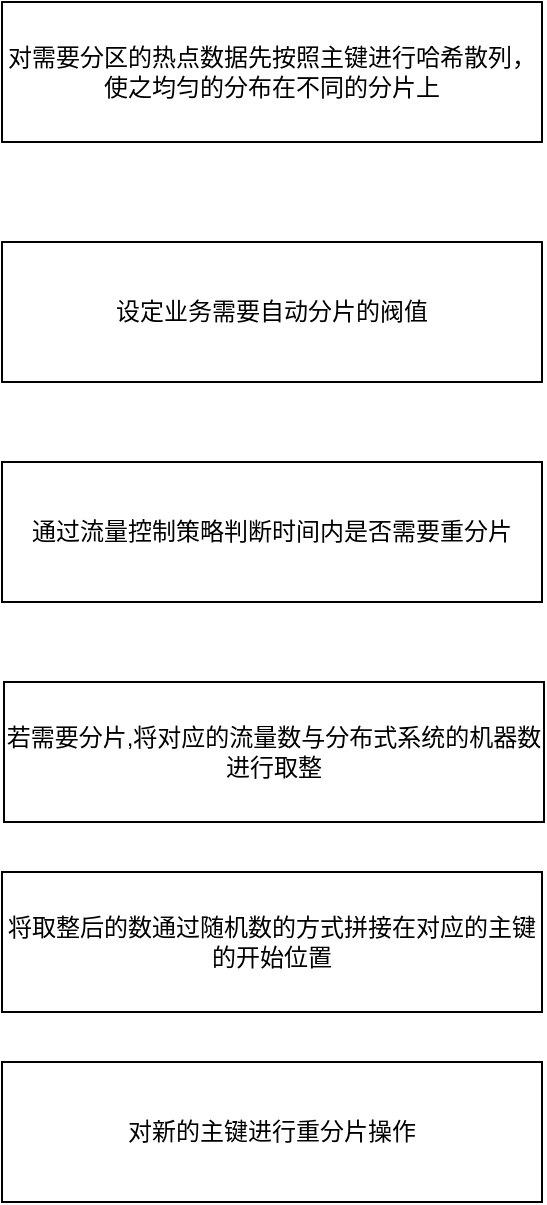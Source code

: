 <mxfile version="20.4.0" type="github">
  <diagram id="arvyNKeZICVCUe79Kb5X" name="第 1 页">
    <mxGraphModel dx="960" dy="587" grid="1" gridSize="10" guides="1" tooltips="1" connect="1" arrows="1" fold="1" page="1" pageScale="1" pageWidth="827" pageHeight="1169" math="0" shadow="0">
      <root>
        <mxCell id="0" />
        <mxCell id="1" parent="0" />
        <mxCell id="ujevJZKqID5bwqPzUARX-1" value="对需要分区的热点数据先按照主键进行哈希散列，使之均匀的分布在不同的分片上" style="rounded=0;whiteSpace=wrap;html=1;" vertex="1" parent="1">
          <mxGeometry x="250" y="80" width="270" height="70" as="geometry" />
        </mxCell>
        <mxCell id="ujevJZKqID5bwqPzUARX-2" value="设定业务需要自动分片的阀值" style="rounded=0;whiteSpace=wrap;html=1;" vertex="1" parent="1">
          <mxGeometry x="250" y="200" width="270" height="70" as="geometry" />
        </mxCell>
        <mxCell id="ujevJZKqID5bwqPzUARX-3" value="通过流量控制策略判断时间内是否需要重分片" style="rounded=0;whiteSpace=wrap;html=1;" vertex="1" parent="1">
          <mxGeometry x="250" y="310" width="270" height="70" as="geometry" />
        </mxCell>
        <mxCell id="ujevJZKqID5bwqPzUARX-4" value="若需要分片,将对应的流量数与分布式系统的机器数进行取整" style="rounded=0;whiteSpace=wrap;html=1;" vertex="1" parent="1">
          <mxGeometry x="251" y="420" width="270" height="70" as="geometry" />
        </mxCell>
        <mxCell id="ujevJZKqID5bwqPzUARX-5" value="将取整后的数通过随机数的方式拼接在对应的主键的开始位置" style="rounded=0;whiteSpace=wrap;html=1;" vertex="1" parent="1">
          <mxGeometry x="250" y="515" width="270" height="70" as="geometry" />
        </mxCell>
        <mxCell id="ujevJZKqID5bwqPzUARX-6" value="对新的主键进行重分片操作" style="rounded=0;whiteSpace=wrap;html=1;" vertex="1" parent="1">
          <mxGeometry x="250" y="610" width="270" height="70" as="geometry" />
        </mxCell>
      </root>
    </mxGraphModel>
  </diagram>
</mxfile>
